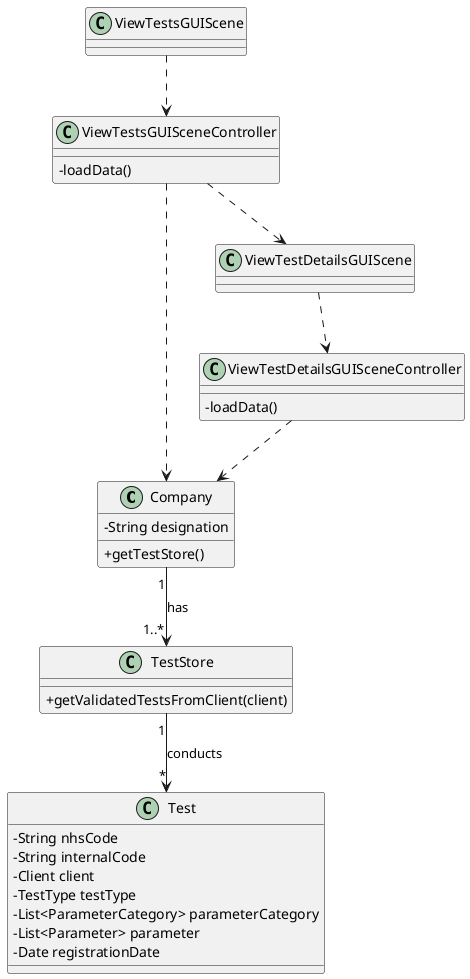 @startuml
skinparam classAttributeIconSize 0

class Company
{
  -String designation
  +getTestStore()
}


class Test {
  -String nhsCode
  -String internalCode
  -Client client
  -TestType testType
  -List<ParameterCategory> parameterCategory
  -List<Parameter> parameter
  -Date registrationDate
}

class TestStore {
  +getValidatedTestsFromClient(client)
}

class ViewTestsGUIScene {
}

class ViewTestsGUISceneController {
  -loadData()
}

class ViewTestDetailsGUIScene {
}

class ViewTestDetailsGUISceneController {
  -loadData()
}

ViewTestsGUIScene ..> ViewTestsGUISceneController
ViewTestsGUISceneController ..> ViewTestDetailsGUIScene
ViewTestDetailsGUIScene ..> ViewTestDetailsGUISceneController
ViewTestsGUISceneController ..> Company
ViewTestDetailsGUISceneController ..> Company
Company "1" --> "1..*" TestStore : has
TestStore "1" --> "*" Test : conducts
@enduml
